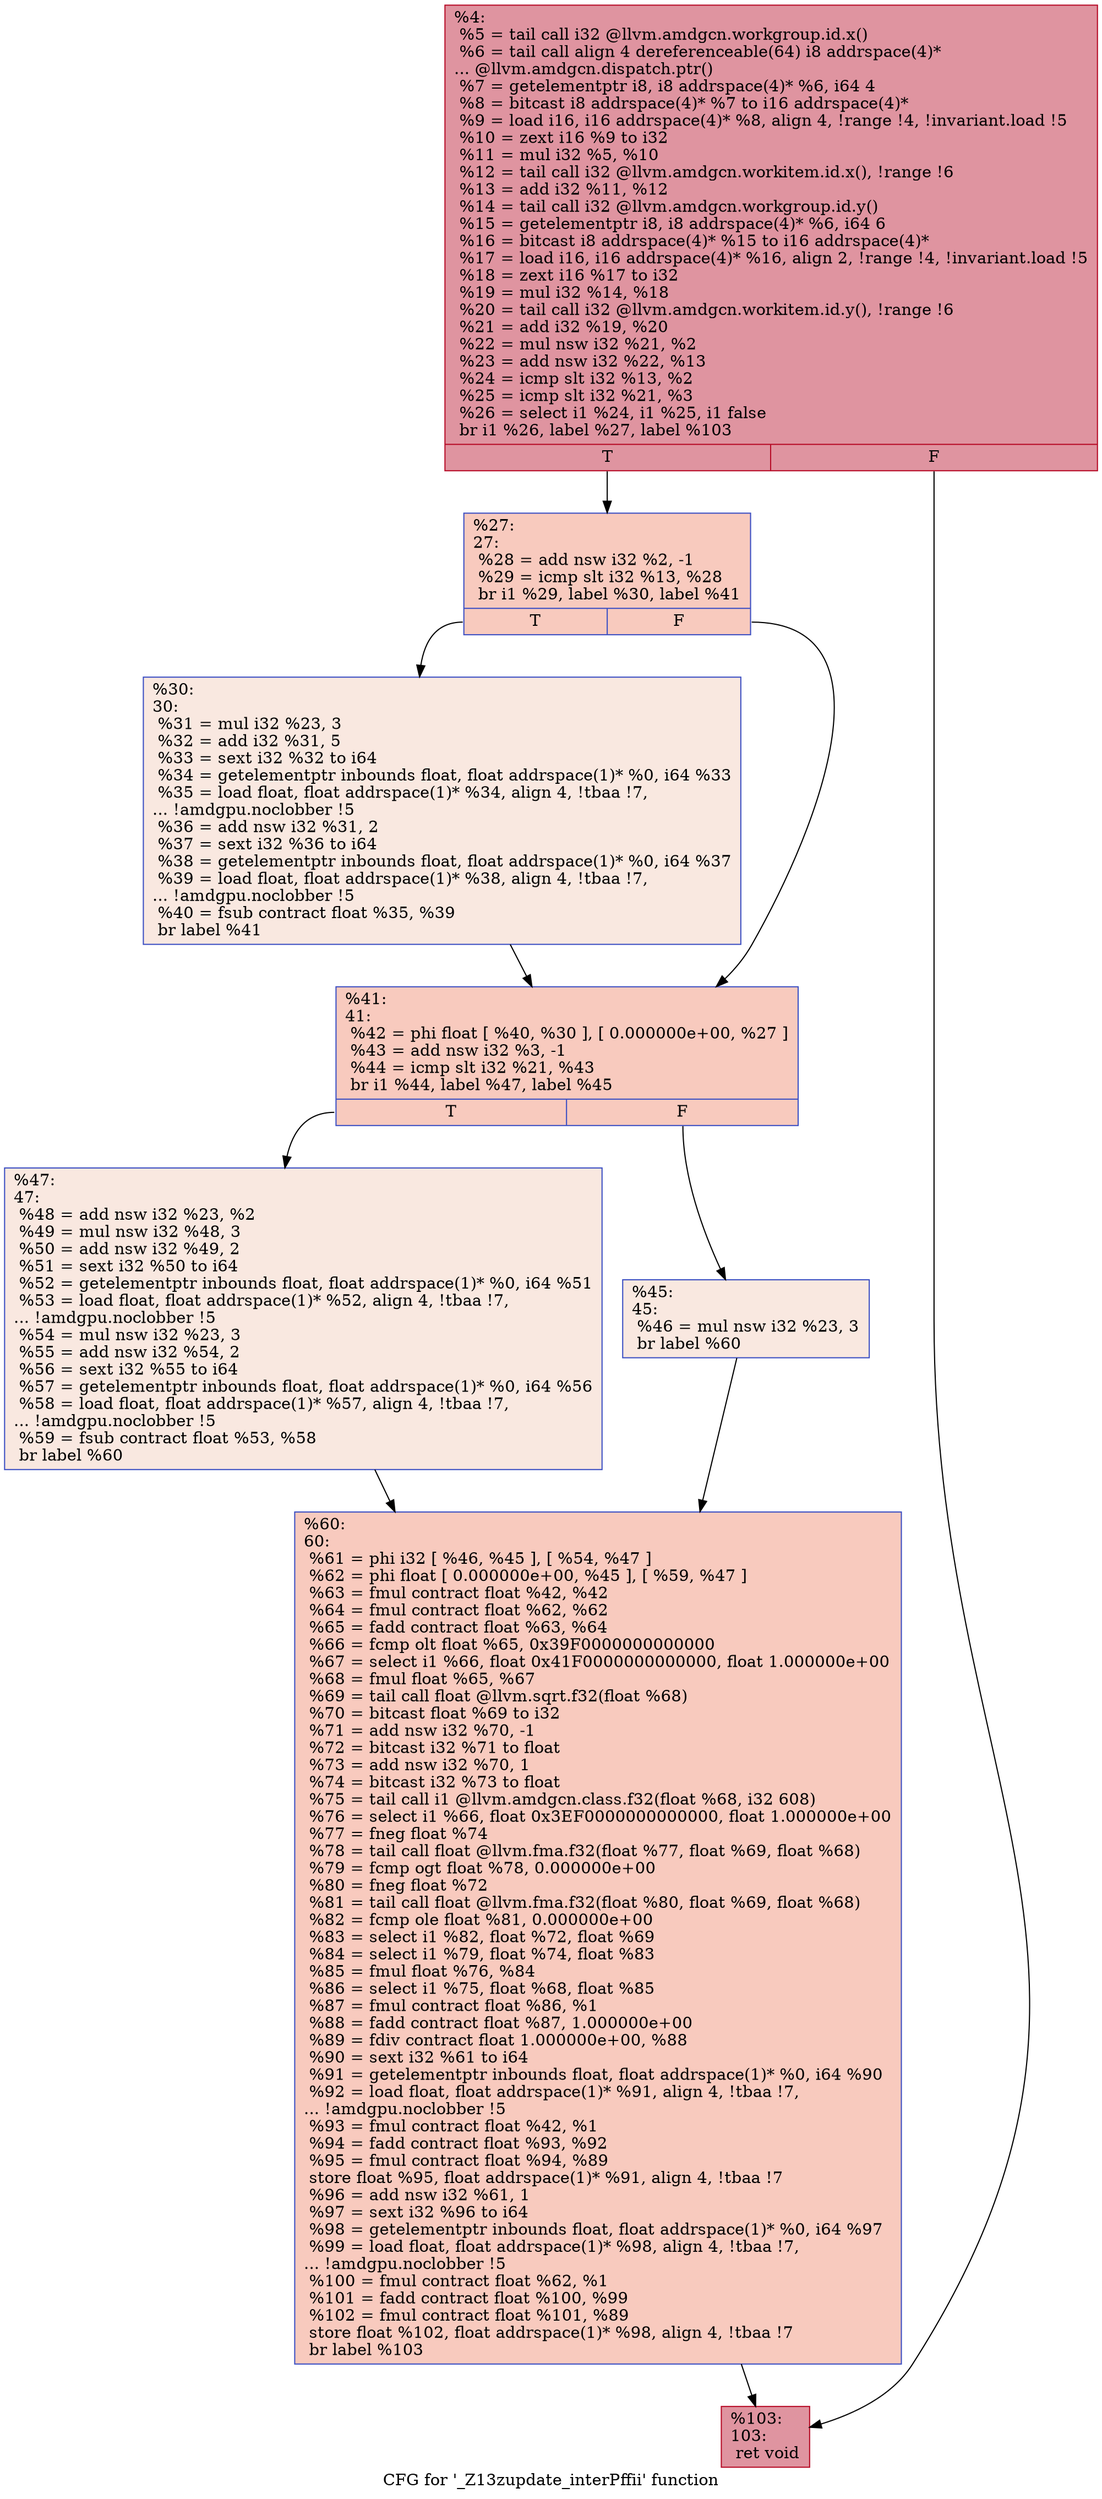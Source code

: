 digraph "CFG for '_Z13zupdate_interPffii' function" {
	label="CFG for '_Z13zupdate_interPffii' function";

	Node0x4d971f0 [shape=record,color="#b70d28ff", style=filled, fillcolor="#b70d2870",label="{%4:\l  %5 = tail call i32 @llvm.amdgcn.workgroup.id.x()\l  %6 = tail call align 4 dereferenceable(64) i8 addrspace(4)*\l... @llvm.amdgcn.dispatch.ptr()\l  %7 = getelementptr i8, i8 addrspace(4)* %6, i64 4\l  %8 = bitcast i8 addrspace(4)* %7 to i16 addrspace(4)*\l  %9 = load i16, i16 addrspace(4)* %8, align 4, !range !4, !invariant.load !5\l  %10 = zext i16 %9 to i32\l  %11 = mul i32 %5, %10\l  %12 = tail call i32 @llvm.amdgcn.workitem.id.x(), !range !6\l  %13 = add i32 %11, %12\l  %14 = tail call i32 @llvm.amdgcn.workgroup.id.y()\l  %15 = getelementptr i8, i8 addrspace(4)* %6, i64 6\l  %16 = bitcast i8 addrspace(4)* %15 to i16 addrspace(4)*\l  %17 = load i16, i16 addrspace(4)* %16, align 2, !range !4, !invariant.load !5\l  %18 = zext i16 %17 to i32\l  %19 = mul i32 %14, %18\l  %20 = tail call i32 @llvm.amdgcn.workitem.id.y(), !range !6\l  %21 = add i32 %19, %20\l  %22 = mul nsw i32 %21, %2\l  %23 = add nsw i32 %22, %13\l  %24 = icmp slt i32 %13, %2\l  %25 = icmp slt i32 %21, %3\l  %26 = select i1 %24, i1 %25, i1 false\l  br i1 %26, label %27, label %103\l|{<s0>T|<s1>F}}"];
	Node0x4d971f0:s0 -> Node0x4d9ad80;
	Node0x4d971f0:s1 -> Node0x4d9ae10;
	Node0x4d9ad80 [shape=record,color="#3d50c3ff", style=filled, fillcolor="#ef886b70",label="{%27:\l27:                                               \l  %28 = add nsw i32 %2, -1\l  %29 = icmp slt i32 %13, %28\l  br i1 %29, label %30, label %41\l|{<s0>T|<s1>F}}"];
	Node0x4d9ad80:s0 -> Node0x4d9b0a0;
	Node0x4d9ad80:s1 -> Node0x4d9b0f0;
	Node0x4d9b0a0 [shape=record,color="#3d50c3ff", style=filled, fillcolor="#f1ccb870",label="{%30:\l30:                                               \l  %31 = mul i32 %23, 3\l  %32 = add i32 %31, 5\l  %33 = sext i32 %32 to i64\l  %34 = getelementptr inbounds float, float addrspace(1)* %0, i64 %33\l  %35 = load float, float addrspace(1)* %34, align 4, !tbaa !7,\l... !amdgpu.noclobber !5\l  %36 = add nsw i32 %31, 2\l  %37 = sext i32 %36 to i64\l  %38 = getelementptr inbounds float, float addrspace(1)* %0, i64 %37\l  %39 = load float, float addrspace(1)* %38, align 4, !tbaa !7,\l... !amdgpu.noclobber !5\l  %40 = fsub contract float %35, %39\l  br label %41\l}"];
	Node0x4d9b0a0 -> Node0x4d9b0f0;
	Node0x4d9b0f0 [shape=record,color="#3d50c3ff", style=filled, fillcolor="#ef886b70",label="{%41:\l41:                                               \l  %42 = phi float [ %40, %30 ], [ 0.000000e+00, %27 ]\l  %43 = add nsw i32 %3, -1\l  %44 = icmp slt i32 %21, %43\l  br i1 %44, label %47, label %45\l|{<s0>T|<s1>F}}"];
	Node0x4d9b0f0:s0 -> Node0x4d9cd20;
	Node0x4d9b0f0:s1 -> Node0x4d9cdb0;
	Node0x4d9cdb0 [shape=record,color="#3d50c3ff", style=filled, fillcolor="#f1ccb870",label="{%45:\l45:                                               \l  %46 = mul nsw i32 %23, 3\l  br label %60\l}"];
	Node0x4d9cdb0 -> Node0x4d9cf80;
	Node0x4d9cd20 [shape=record,color="#3d50c3ff", style=filled, fillcolor="#f1ccb870",label="{%47:\l47:                                               \l  %48 = add nsw i32 %23, %2\l  %49 = mul nsw i32 %48, 3\l  %50 = add nsw i32 %49, 2\l  %51 = sext i32 %50 to i64\l  %52 = getelementptr inbounds float, float addrspace(1)* %0, i64 %51\l  %53 = load float, float addrspace(1)* %52, align 4, !tbaa !7,\l... !amdgpu.noclobber !5\l  %54 = mul nsw i32 %23, 3\l  %55 = add nsw i32 %54, 2\l  %56 = sext i32 %55 to i64\l  %57 = getelementptr inbounds float, float addrspace(1)* %0, i64 %56\l  %58 = load float, float addrspace(1)* %57, align 4, !tbaa !7,\l... !amdgpu.noclobber !5\l  %59 = fsub contract float %53, %58\l  br label %60\l}"];
	Node0x4d9cd20 -> Node0x4d9cf80;
	Node0x4d9cf80 [shape=record,color="#3d50c3ff", style=filled, fillcolor="#ef886b70",label="{%60:\l60:                                               \l  %61 = phi i32 [ %46, %45 ], [ %54, %47 ]\l  %62 = phi float [ 0.000000e+00, %45 ], [ %59, %47 ]\l  %63 = fmul contract float %42, %42\l  %64 = fmul contract float %62, %62\l  %65 = fadd contract float %63, %64\l  %66 = fcmp olt float %65, 0x39F0000000000000\l  %67 = select i1 %66, float 0x41F0000000000000, float 1.000000e+00\l  %68 = fmul float %65, %67\l  %69 = tail call float @llvm.sqrt.f32(float %68)\l  %70 = bitcast float %69 to i32\l  %71 = add nsw i32 %70, -1\l  %72 = bitcast i32 %71 to float\l  %73 = add nsw i32 %70, 1\l  %74 = bitcast i32 %73 to float\l  %75 = tail call i1 @llvm.amdgcn.class.f32(float %68, i32 608)\l  %76 = select i1 %66, float 0x3EF0000000000000, float 1.000000e+00\l  %77 = fneg float %74\l  %78 = tail call float @llvm.fma.f32(float %77, float %69, float %68)\l  %79 = fcmp ogt float %78, 0.000000e+00\l  %80 = fneg float %72\l  %81 = tail call float @llvm.fma.f32(float %80, float %69, float %68)\l  %82 = fcmp ole float %81, 0.000000e+00\l  %83 = select i1 %82, float %72, float %69\l  %84 = select i1 %79, float %74, float %83\l  %85 = fmul float %76, %84\l  %86 = select i1 %75, float %68, float %85\l  %87 = fmul contract float %86, %1\l  %88 = fadd contract float %87, 1.000000e+00\l  %89 = fdiv contract float 1.000000e+00, %88\l  %90 = sext i32 %61 to i64\l  %91 = getelementptr inbounds float, float addrspace(1)* %0, i64 %90\l  %92 = load float, float addrspace(1)* %91, align 4, !tbaa !7,\l... !amdgpu.noclobber !5\l  %93 = fmul contract float %42, %1\l  %94 = fadd contract float %93, %92\l  %95 = fmul contract float %94, %89\l  store float %95, float addrspace(1)* %91, align 4, !tbaa !7\l  %96 = add nsw i32 %61, 1\l  %97 = sext i32 %96 to i64\l  %98 = getelementptr inbounds float, float addrspace(1)* %0, i64 %97\l  %99 = load float, float addrspace(1)* %98, align 4, !tbaa !7,\l... !amdgpu.noclobber !5\l  %100 = fmul contract float %62, %1\l  %101 = fadd contract float %100, %99\l  %102 = fmul contract float %101, %89\l  store float %102, float addrspace(1)* %98, align 4, !tbaa !7\l  br label %103\l}"];
	Node0x4d9cf80 -> Node0x4d9ae10;
	Node0x4d9ae10 [shape=record,color="#b70d28ff", style=filled, fillcolor="#b70d2870",label="{%103:\l103:                                              \l  ret void\l}"];
}
